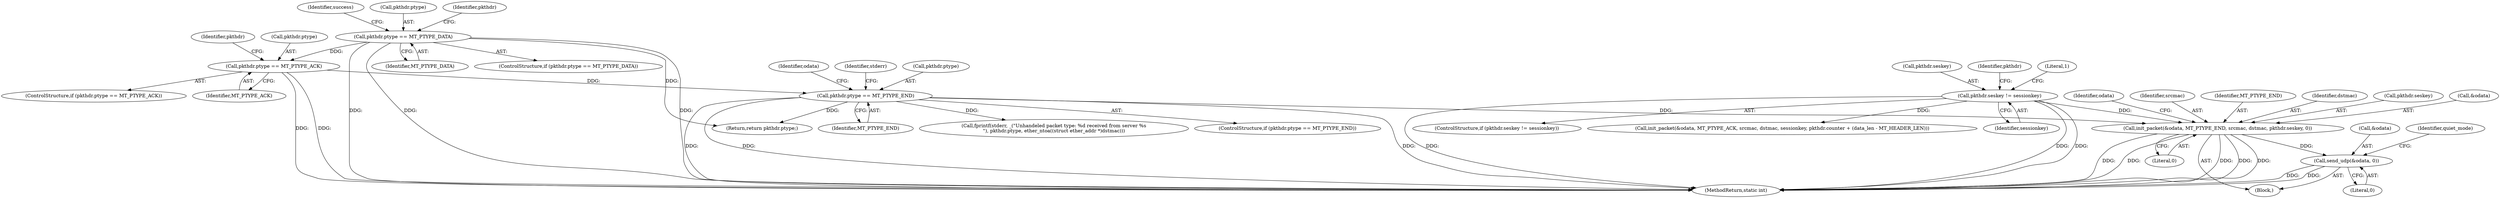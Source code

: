 digraph "0_MAC-Telnet_b69d11727d4f0f8cf719c79e3fb700f55ca03e9a@API" {
"1000311" [label="(Call,send_udp(&odata, 0))"];
"1000301" [label="(Call,init_packet(&odata, MT_PTYPE_END, srcmac, dstmac, pkthdr.seskey, 0))"];
"1000294" [label="(Call,pkthdr.ptype == MT_PTYPE_END)"];
"1000286" [label="(Call,pkthdr.ptype == MT_PTYPE_ACK)"];
"1000146" [label="(Call,pkthdr.ptype == MT_PTYPE_DATA)"];
"1000136" [label="(Call,pkthdr.seskey != sessionkey)"];
"1000296" [label="(Identifier,pkthdr)"];
"1000294" [label="(Call,pkthdr.ptype == MT_PTYPE_END)"];
"1000140" [label="(Identifier,sessionkey)"];
"1000314" [label="(Literal,0)"];
"1000156" [label="(Identifier,success)"];
"1000136" [label="(Call,pkthdr.seskey != sessionkey)"];
"1000312" [label="(Call,&odata)"];
"1000346" [label="(MethodReturn,static int)"];
"1000135" [label="(ControlStructure,if (pkthdr.seskey != sessionkey))"];
"1000301" [label="(Call,init_packet(&odata, MT_PTYPE_END, srcmac, dstmac, pkthdr.seskey, 0))"];
"1000150" [label="(Identifier,MT_PTYPE_DATA)"];
"1000317" [label="(Identifier,quiet_mode)"];
"1000311" [label="(Call,send_udp(&odata, 0))"];
"1000147" [label="(Call,pkthdr.ptype)"];
"1000310" [label="(Literal,0)"];
"1000290" [label="(Identifier,MT_PTYPE_ACK)"];
"1000287" [label="(Call,pkthdr.ptype)"];
"1000313" [label="(Identifier,odata)"];
"1000145" [label="(ControlStructure,if (pkthdr.ptype == MT_PTYPE_DATA))"];
"1000298" [label="(Identifier,MT_PTYPE_END)"];
"1000342" [label="(Return,return pkthdr.ptype;)"];
"1000305" [label="(Identifier,srcmac)"];
"1000303" [label="(Identifier,odata)"];
"1000304" [label="(Identifier,MT_PTYPE_END)"];
"1000329" [label="(Identifier,stderr)"];
"1000306" [label="(Identifier,dstmac)"];
"1000158" [label="(Call,init_packet(&odata, MT_PTYPE_ACK, srcmac, dstmac, sessionkey, pkthdr.counter + (data_len - MT_HEADER_LEN)))"];
"1000137" [label="(Call,pkthdr.seskey)"];
"1000328" [label="(Call,fprintf(stderr, _(\"Unhandeled packet type: %d received from server %s\n\"), pkthdr.ptype, ether_ntoa((struct ether_addr *)dstmac)))"];
"1000307" [label="(Call,pkthdr.seskey)"];
"1000295" [label="(Call,pkthdr.ptype)"];
"1000285" [label="(ControlStructure,if (pkthdr.ptype == MT_PTYPE_ACK))"];
"1000148" [label="(Identifier,pkthdr)"];
"1000288" [label="(Identifier,pkthdr)"];
"1000286" [label="(Call,pkthdr.ptype == MT_PTYPE_ACK)"];
"1000146" [label="(Call,pkthdr.ptype == MT_PTYPE_DATA)"];
"1000302" [label="(Call,&odata)"];
"1000299" [label="(Block,)"];
"1000293" [label="(ControlStructure,if (pkthdr.ptype == MT_PTYPE_END))"];
"1000144" [label="(Literal,1)"];
"1000311" -> "1000299"  [label="AST: "];
"1000311" -> "1000314"  [label="CFG: "];
"1000312" -> "1000311"  [label="AST: "];
"1000314" -> "1000311"  [label="AST: "];
"1000317" -> "1000311"  [label="CFG: "];
"1000311" -> "1000346"  [label="DDG: "];
"1000311" -> "1000346"  [label="DDG: "];
"1000301" -> "1000311"  [label="DDG: "];
"1000301" -> "1000299"  [label="AST: "];
"1000301" -> "1000310"  [label="CFG: "];
"1000302" -> "1000301"  [label="AST: "];
"1000304" -> "1000301"  [label="AST: "];
"1000305" -> "1000301"  [label="AST: "];
"1000306" -> "1000301"  [label="AST: "];
"1000307" -> "1000301"  [label="AST: "];
"1000310" -> "1000301"  [label="AST: "];
"1000313" -> "1000301"  [label="CFG: "];
"1000301" -> "1000346"  [label="DDG: "];
"1000301" -> "1000346"  [label="DDG: "];
"1000301" -> "1000346"  [label="DDG: "];
"1000301" -> "1000346"  [label="DDG: "];
"1000301" -> "1000346"  [label="DDG: "];
"1000294" -> "1000301"  [label="DDG: "];
"1000136" -> "1000301"  [label="DDG: "];
"1000294" -> "1000293"  [label="AST: "];
"1000294" -> "1000298"  [label="CFG: "];
"1000295" -> "1000294"  [label="AST: "];
"1000298" -> "1000294"  [label="AST: "];
"1000303" -> "1000294"  [label="CFG: "];
"1000329" -> "1000294"  [label="CFG: "];
"1000294" -> "1000346"  [label="DDG: "];
"1000294" -> "1000346"  [label="DDG: "];
"1000294" -> "1000346"  [label="DDG: "];
"1000286" -> "1000294"  [label="DDG: "];
"1000294" -> "1000328"  [label="DDG: "];
"1000294" -> "1000342"  [label="DDG: "];
"1000286" -> "1000285"  [label="AST: "];
"1000286" -> "1000290"  [label="CFG: "];
"1000287" -> "1000286"  [label="AST: "];
"1000290" -> "1000286"  [label="AST: "];
"1000296" -> "1000286"  [label="CFG: "];
"1000286" -> "1000346"  [label="DDG: "];
"1000286" -> "1000346"  [label="DDG: "];
"1000146" -> "1000286"  [label="DDG: "];
"1000146" -> "1000145"  [label="AST: "];
"1000146" -> "1000150"  [label="CFG: "];
"1000147" -> "1000146"  [label="AST: "];
"1000150" -> "1000146"  [label="AST: "];
"1000156" -> "1000146"  [label="CFG: "];
"1000288" -> "1000146"  [label="CFG: "];
"1000146" -> "1000346"  [label="DDG: "];
"1000146" -> "1000346"  [label="DDG: "];
"1000146" -> "1000346"  [label="DDG: "];
"1000146" -> "1000342"  [label="DDG: "];
"1000136" -> "1000135"  [label="AST: "];
"1000136" -> "1000140"  [label="CFG: "];
"1000137" -> "1000136"  [label="AST: "];
"1000140" -> "1000136"  [label="AST: "];
"1000144" -> "1000136"  [label="CFG: "];
"1000148" -> "1000136"  [label="CFG: "];
"1000136" -> "1000346"  [label="DDG: "];
"1000136" -> "1000346"  [label="DDG: "];
"1000136" -> "1000346"  [label="DDG: "];
"1000136" -> "1000158"  [label="DDG: "];
}
